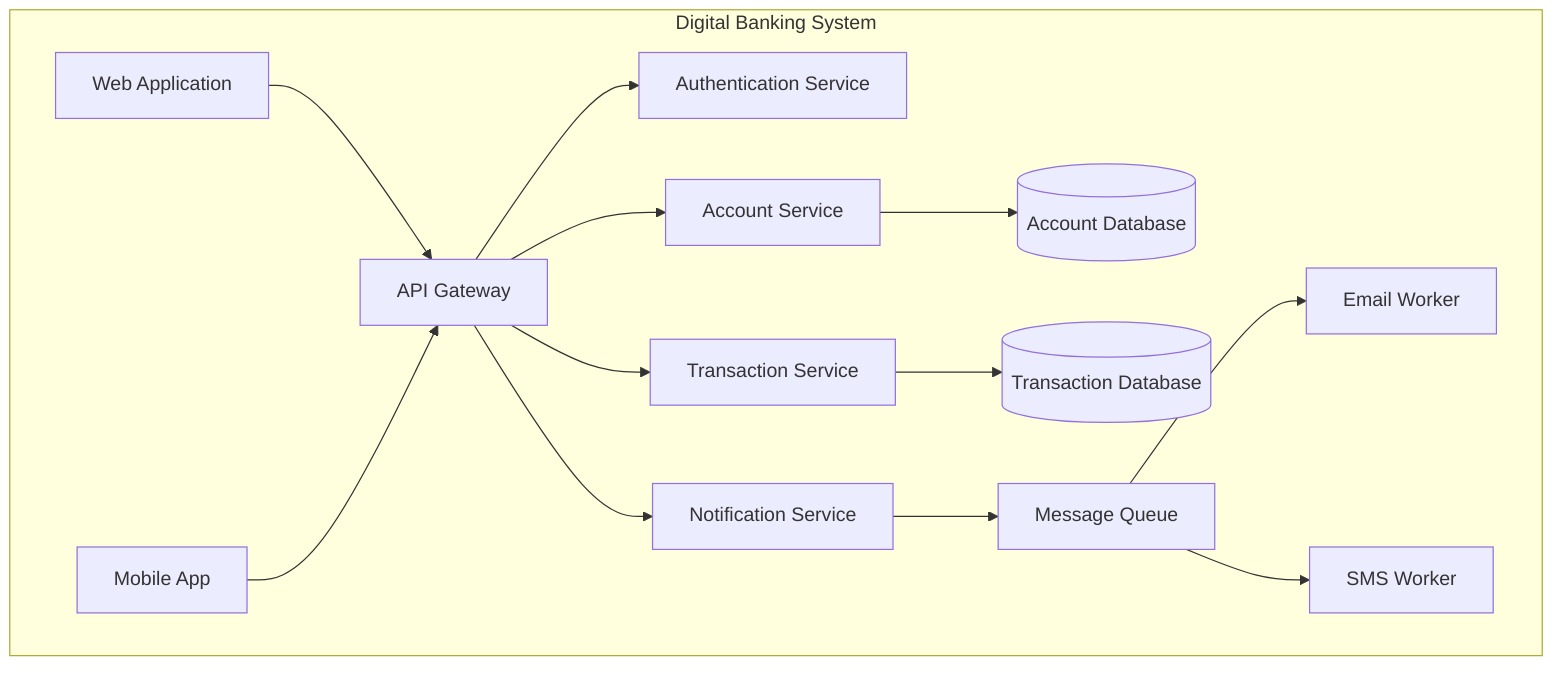 graph TD
    subgraph "Digital Banking System"
    WebApp[Web Application] --> API[API Gateway]
    MobileApp[Mobile App] --> API
    API --> AuthService[Authentication Service]
    API --> AccountService[Account Service]
    API --> TransactionService[Transaction Service]
    API --> NotificationService[Notification Service]
    AccountService --> DB[(Account Database)]
    TransactionService --> TransactionDB[(Transaction Database)]
    NotificationService --> Queue[Message Queue]
    Queue --> EmailWorker[Email Worker]
    Queue --> SMSWorker[SMS Worker]
    end